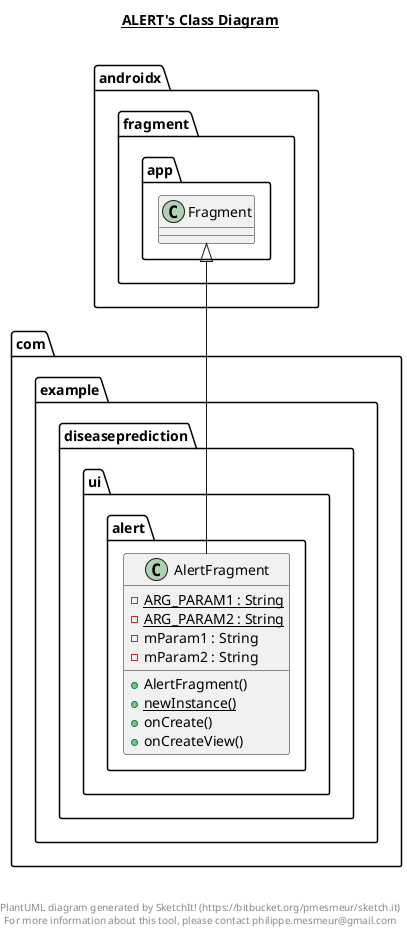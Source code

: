 @startuml

title __ALERT's Class Diagram__\n

  namespace com.example.diseaseprediction {
    namespace ui.alert {
      class com.example.diseaseprediction.ui.alert.AlertFragment {
          {static} - ARG_PARAM1 : String
          {static} - ARG_PARAM2 : String
          - mParam1 : String
          - mParam2 : String
          + AlertFragment()
          {static} + newInstance()
          + onCreate()
          + onCreateView()
      }
    }
  }
  

  com.example.diseaseprediction.ui.alert.AlertFragment -up-|> androidx.fragment.app.Fragment


right footer


PlantUML diagram generated by SketchIt! (https://bitbucket.org/pmesmeur/sketch.it)
For more information about this tool, please contact philippe.mesmeur@gmail.com
endfooter

@enduml
